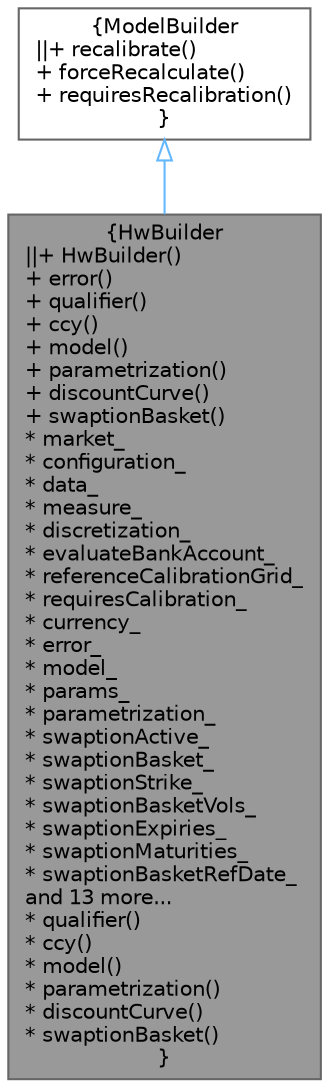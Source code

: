 digraph "HwBuilder"
{
 // INTERACTIVE_SVG=YES
 // LATEX_PDF_SIZE
  bgcolor="transparent";
  edge [fontname=Helvetica,fontsize=10,labelfontname=Helvetica,labelfontsize=10];
  node [fontname=Helvetica,fontsize=10,shape=box,height=0.2,width=0.4];
  Node1 [label="{HwBuilder\n||+ HwBuilder()\l+ error()\l+ qualifier()\l+ ccy()\l+ model()\l+ parametrization()\l+ discountCurve()\l+ swaptionBasket()\l* market_\l* configuration_\l* data_\l* measure_\l* discretization_\l* evaluateBankAccount_\l* referenceCalibrationGrid_\l* requiresCalibration_\l* currency_\l* error_\l* model_\l* params_\l* parametrization_\l* swaptionActive_\l* swaptionBasket_\l* swaptionStrike_\l* swaptionBasketVols_\l* swaptionExpiries_\l* swaptionMaturities_\l* swaptionBasketRefDate_\land 13 more...\l* qualifier()\l* ccy()\l* model()\l* parametrization()\l* discountCurve()\l* swaptionBasket()\l}",height=0.2,width=0.4,color="gray40", fillcolor="grey60", style="filled", fontcolor="black",tooltip="Builder for a Hull White model or a HW component for the CAM."];
  Node2 -> Node1 [dir="back",color="steelblue1",style="solid",arrowtail="onormal"];
  Node2 [label="{ModelBuilder\n||+ recalibrate()\l+ forceRecalculate()\l+ requiresRecalibration()\l}",height=0.2,width=0.4,color="gray40", fillcolor="white", style="filled",URL="C:/dev/ORE/documentation/QuantExt/doc/quantext.tag$class_quant_ext_1_1_model_builder.html",tooltip=" "];
}
